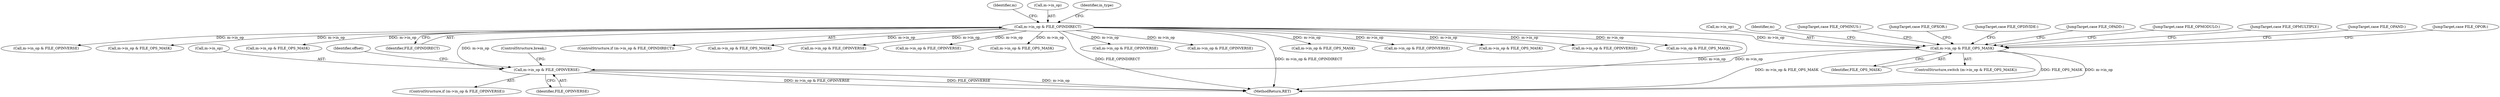 digraph "0_file_6f737ddfadb596d7d4a993f7ed2141ffd664a81c@pointer" {
"1000623" [label="(Call,m->in_op & FILE_OPINVERSE)"];
"1000556" [label="(Call,m->in_op & FILE_OPS_MASK)"];
"1000223" [label="(Call,m->in_op & FILE_OPINDIRECT)"];
"1000597" [label="(JumpTarget,case FILE_OPMULTIPLY:)"];
"1000232" [label="(Identifier,m)"];
"1001191" [label="(Call,m->in_op & FILE_OPINVERSE)"];
"1001755" [label="(MethodReturn,RET)"];
"1000223" [label="(Call,m->in_op & FILE_OPINDIRECT)"];
"1000885" [label="(Call,m->in_op & FILE_OPS_MASK)"];
"1000726" [label="(Call,m->in_op & FILE_OPINVERSE)"];
"1000747" [label="(Call,m->in_op & FILE_OPS_MASK)"];
"1000952" [label="(Call,m->in_op & FILE_OPINVERSE)"];
"1001212" [label="(Call,m->in_op & FILE_OPS_MASK)"];
"1000435" [label="(Call,m->in_op & FILE_OPS_MASK)"];
"1000227" [label="(Identifier,FILE_OPINDIRECT)"];
"1000222" [label="(ControlStructure,if (m->in_op & FILE_OPINDIRECT))"];
"1000562" [label="(JumpTarget,case FILE_OPAND:)"];
"1000629" [label="(Identifier,offset)"];
"1000659" [label="(Call,m->in_op & FILE_OPS_MASK)"];
"1000560" [label="(Identifier,FILE_OPS_MASK)"];
"1000832" [label="(Call,m->in_op & FILE_OPINVERSE)"];
"1001297" [label="(Call,m->in_op & FILE_OPINVERSE)"];
"1001005" [label="(Call,m->in_op & FILE_OPS_MASK)"];
"1000520" [label="(Call,m->in_op & FILE_OPINVERSE)"];
"1000569" [label="(JumpTarget,case FILE_OPOR:)"];
"1000622" [label="(ControlStructure,if (m->in_op & FILE_OPINVERSE))"];
"1001072" [label="(Call,m->in_op & FILE_OPINVERSE)"];
"1000224" [label="(Call,m->in_op)"];
"1000557" [label="(Call,m->in_op)"];
"1001124" [label="(Call,m->in_op & FILE_OPS_MASK)"];
"1000555" [label="(ControlStructure,switch (m->in_op & FILE_OPS_MASK))"];
"1000631" [label="(ControlStructure,break;)"];
"1000416" [label="(Identifier,in_type)"];
"1000623" [label="(Call,m->in_op & FILE_OPINVERSE)"];
"1000556" [label="(Call,m->in_op & FILE_OPS_MASK)"];
"1000625" [label="(Identifier,m)"];
"1000590" [label="(JumpTarget,case FILE_OPMINUS:)"];
"1000576" [label="(JumpTarget,case FILE_OPXOR:)"];
"1000627" [label="(Identifier,FILE_OPINVERSE)"];
"1000604" [label="(JumpTarget,case FILE_OPDIVIDE:)"];
"1000583" [label="(JumpTarget,case FILE_OPADD:)"];
"1000611" [label="(JumpTarget,case FILE_OPMODULO:)"];
"1000624" [label="(Call,m->in_op)"];
"1000623" -> "1000622"  [label="AST: "];
"1000623" -> "1000627"  [label="CFG: "];
"1000624" -> "1000623"  [label="AST: "];
"1000627" -> "1000623"  [label="AST: "];
"1000629" -> "1000623"  [label="CFG: "];
"1000631" -> "1000623"  [label="CFG: "];
"1000623" -> "1001755"  [label="DDG: m->in_op & FILE_OPINVERSE"];
"1000623" -> "1001755"  [label="DDG: FILE_OPINVERSE"];
"1000623" -> "1001755"  [label="DDG: m->in_op"];
"1000556" -> "1000623"  [label="DDG: m->in_op"];
"1000223" -> "1000623"  [label="DDG: m->in_op"];
"1000556" -> "1000555"  [label="AST: "];
"1000556" -> "1000560"  [label="CFG: "];
"1000557" -> "1000556"  [label="AST: "];
"1000560" -> "1000556"  [label="AST: "];
"1000562" -> "1000556"  [label="CFG: "];
"1000569" -> "1000556"  [label="CFG: "];
"1000576" -> "1000556"  [label="CFG: "];
"1000583" -> "1000556"  [label="CFG: "];
"1000590" -> "1000556"  [label="CFG: "];
"1000597" -> "1000556"  [label="CFG: "];
"1000604" -> "1000556"  [label="CFG: "];
"1000611" -> "1000556"  [label="CFG: "];
"1000625" -> "1000556"  [label="CFG: "];
"1000556" -> "1001755"  [label="DDG: FILE_OPS_MASK"];
"1000556" -> "1001755"  [label="DDG: m->in_op"];
"1000556" -> "1001755"  [label="DDG: m->in_op & FILE_OPS_MASK"];
"1000223" -> "1000556"  [label="DDG: m->in_op"];
"1000223" -> "1000222"  [label="AST: "];
"1000223" -> "1000227"  [label="CFG: "];
"1000224" -> "1000223"  [label="AST: "];
"1000227" -> "1000223"  [label="AST: "];
"1000232" -> "1000223"  [label="CFG: "];
"1000416" -> "1000223"  [label="CFG: "];
"1000223" -> "1001755"  [label="DDG: FILE_OPINDIRECT"];
"1000223" -> "1001755"  [label="DDG: m->in_op & FILE_OPINDIRECT"];
"1000223" -> "1001755"  [label="DDG: m->in_op"];
"1000223" -> "1000435"  [label="DDG: m->in_op"];
"1000223" -> "1000520"  [label="DDG: m->in_op"];
"1000223" -> "1000659"  [label="DDG: m->in_op"];
"1000223" -> "1000726"  [label="DDG: m->in_op"];
"1000223" -> "1000747"  [label="DDG: m->in_op"];
"1000223" -> "1000832"  [label="DDG: m->in_op"];
"1000223" -> "1000885"  [label="DDG: m->in_op"];
"1000223" -> "1000952"  [label="DDG: m->in_op"];
"1000223" -> "1001005"  [label="DDG: m->in_op"];
"1000223" -> "1001072"  [label="DDG: m->in_op"];
"1000223" -> "1001124"  [label="DDG: m->in_op"];
"1000223" -> "1001191"  [label="DDG: m->in_op"];
"1000223" -> "1001212"  [label="DDG: m->in_op"];
"1000223" -> "1001297"  [label="DDG: m->in_op"];
}
